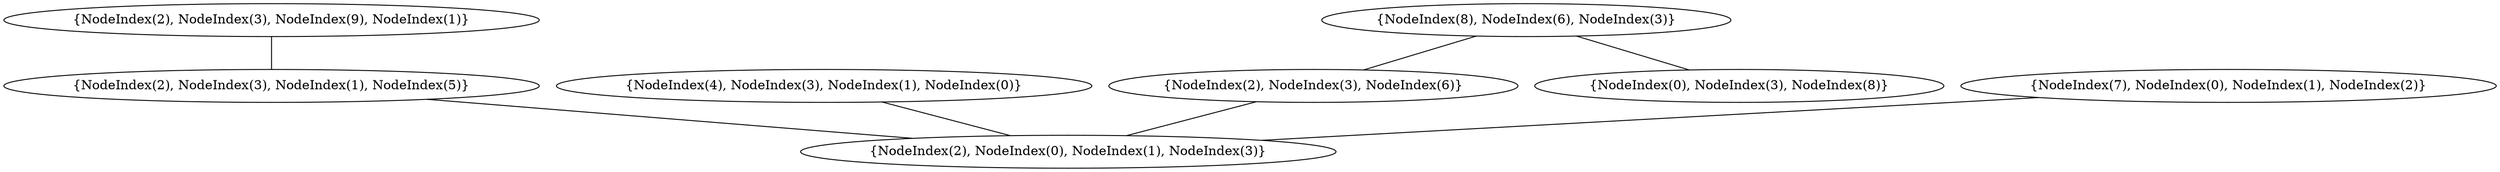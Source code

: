 graph {
    0 [ label = "{NodeIndex(2), NodeIndex(0), NodeIndex(1), NodeIndex(3)}" ]
    1 [ label = "{NodeIndex(2), NodeIndex(3), NodeIndex(1), NodeIndex(5)}" ]
    2 [ label = "{NodeIndex(2), NodeIndex(3), NodeIndex(9), NodeIndex(1)}" ]
    3 [ label = "{NodeIndex(4), NodeIndex(3), NodeIndex(1), NodeIndex(0)}" ]
    4 [ label = "{NodeIndex(2), NodeIndex(3), NodeIndex(6)}" ]
    5 [ label = "{NodeIndex(0), NodeIndex(3), NodeIndex(8)}" ]
    6 [ label = "{NodeIndex(8), NodeIndex(6), NodeIndex(3)}" ]
    7 [ label = "{NodeIndex(7), NodeIndex(0), NodeIndex(1), NodeIndex(2)}" ]
    1 -- 0 [ ]
    2 -- 1 [ ]
    6 -- 4 [ ]
    7 -- 0 [ ]
    6 -- 5 [ ]
    3 -- 0 [ ]
    4 -- 0 [ ]
}
